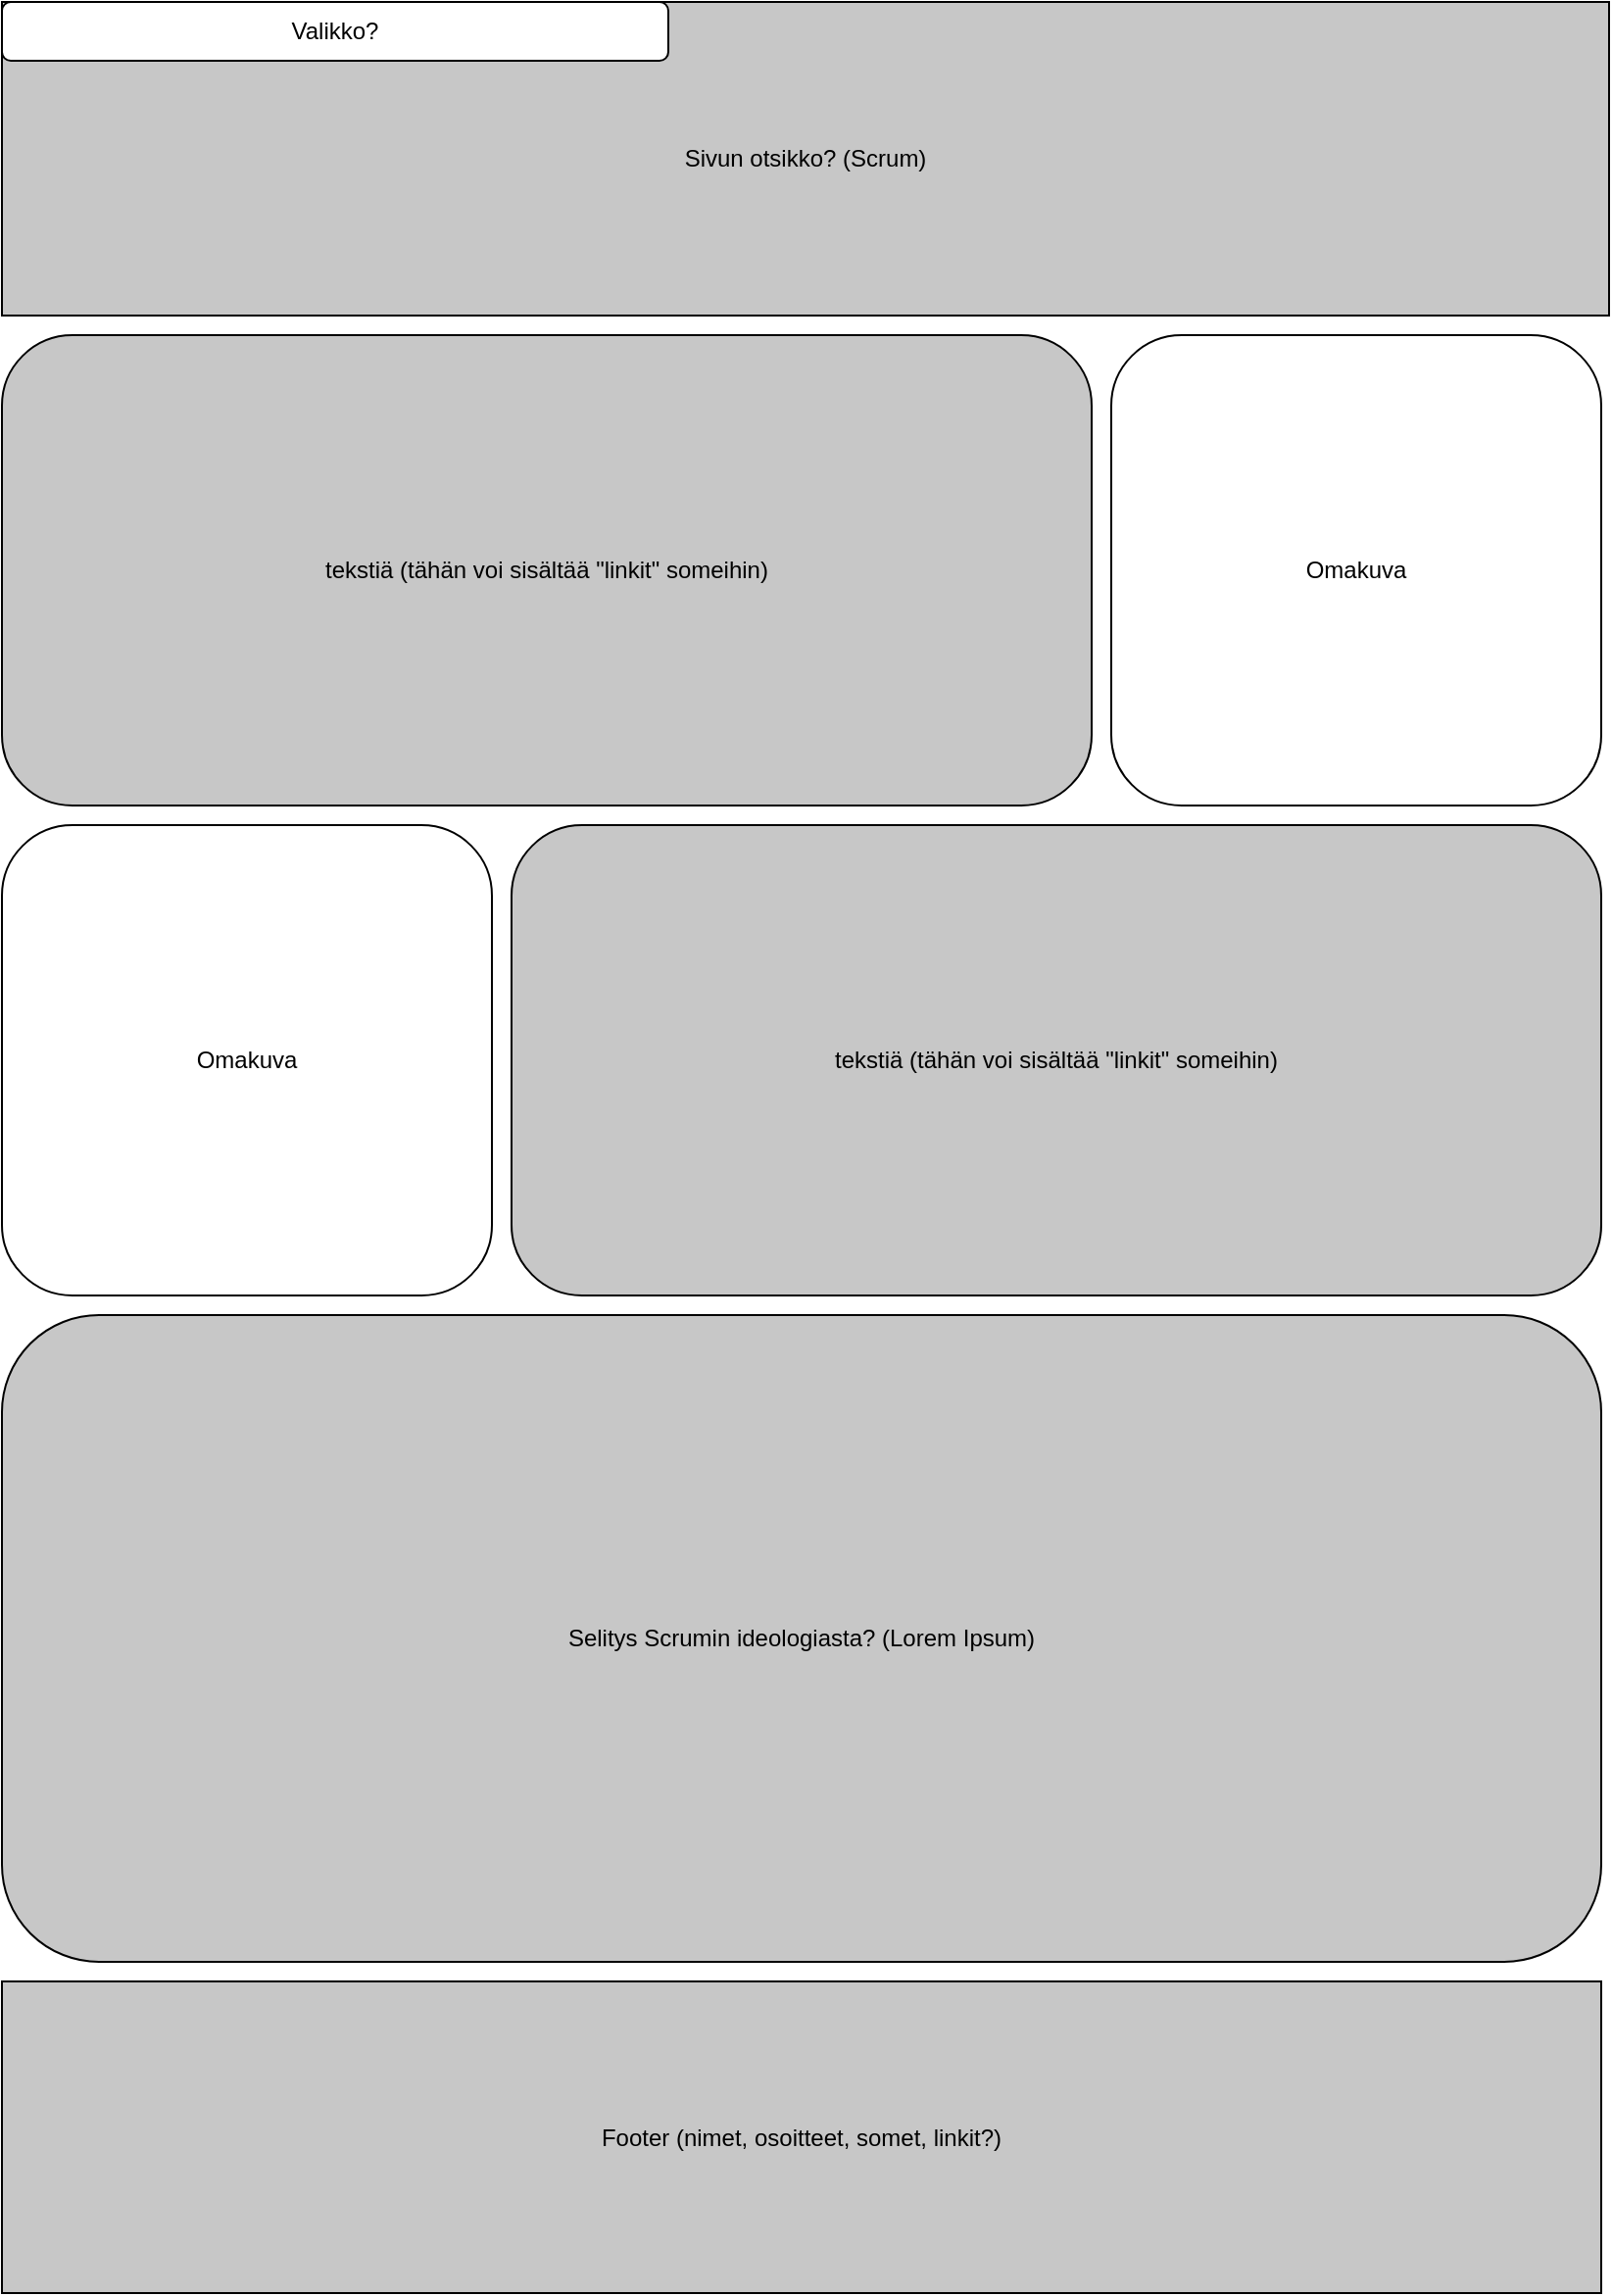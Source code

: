 <mxfile version="15.3.8" type="github">
  <diagram id="vcU9gPKcXCUbcr1fDcbV" name="Page-1">
    <mxGraphModel dx="1348" dy="802" grid="1" gridSize="10" guides="1" tooltips="1" connect="1" arrows="1" fold="1" page="1" pageScale="1" pageWidth="827" pageHeight="1169" math="0" shadow="0">
      <root>
        <mxCell id="0" />
        <mxCell id="1" parent="0" />
        <mxCell id="EeiZib3UoUAIcUQDYQgj-2" value="Sivun otsikko? (Scrum)" style="rounded=0;whiteSpace=wrap;html=1;fillColor=#C7C7C7;" vertex="1" parent="1">
          <mxGeometry x="4" width="820" height="160" as="geometry" />
        </mxCell>
        <mxCell id="EeiZib3UoUAIcUQDYQgj-1" value="Valikko?" style="rounded=1;whiteSpace=wrap;html=1;" vertex="1" parent="1">
          <mxGeometry x="4" width="340" height="30" as="geometry" />
        </mxCell>
        <mxCell id="EeiZib3UoUAIcUQDYQgj-3" value="tekstiä (tähän voi sisältää &quot;linkit&quot; someihin)" style="rounded=1;whiteSpace=wrap;html=1;fillColor=#C7C7C7;" vertex="1" parent="1">
          <mxGeometry x="4" y="170" width="556" height="240" as="geometry" />
        </mxCell>
        <mxCell id="EeiZib3UoUAIcUQDYQgj-4" value="Footer (nimet, osoitteet, somet, linkit?)" style="rounded=0;whiteSpace=wrap;html=1;fillColor=#C7C7C7;" vertex="1" parent="1">
          <mxGeometry x="4" y="1010" width="816" height="159" as="geometry" />
        </mxCell>
        <mxCell id="EeiZib3UoUAIcUQDYQgj-5" value="Omakuva" style="rounded=1;whiteSpace=wrap;html=1;" vertex="1" parent="1">
          <mxGeometry x="570" y="170" width="250" height="240" as="geometry" />
        </mxCell>
        <mxCell id="EeiZib3UoUAIcUQDYQgj-6" value="tekstiä (tähän voi sisältää &quot;linkit&quot; someihin)" style="rounded=1;whiteSpace=wrap;html=1;fillColor=#C7C7C7;" vertex="1" parent="1">
          <mxGeometry x="264" y="420" width="556" height="240" as="geometry" />
        </mxCell>
        <mxCell id="EeiZib3UoUAIcUQDYQgj-7" value="Omakuva" style="rounded=1;whiteSpace=wrap;html=1;" vertex="1" parent="1">
          <mxGeometry x="4" y="420" width="250" height="240" as="geometry" />
        </mxCell>
        <mxCell id="EeiZib3UoUAIcUQDYQgj-8" value="Selitys Scrumin ideologiasta? (Lorem Ipsum)" style="rounded=1;whiteSpace=wrap;html=1;fillColor=#C7C7C7;" vertex="1" parent="1">
          <mxGeometry x="4" y="670" width="816" height="330" as="geometry" />
        </mxCell>
      </root>
    </mxGraphModel>
  </diagram>
</mxfile>

